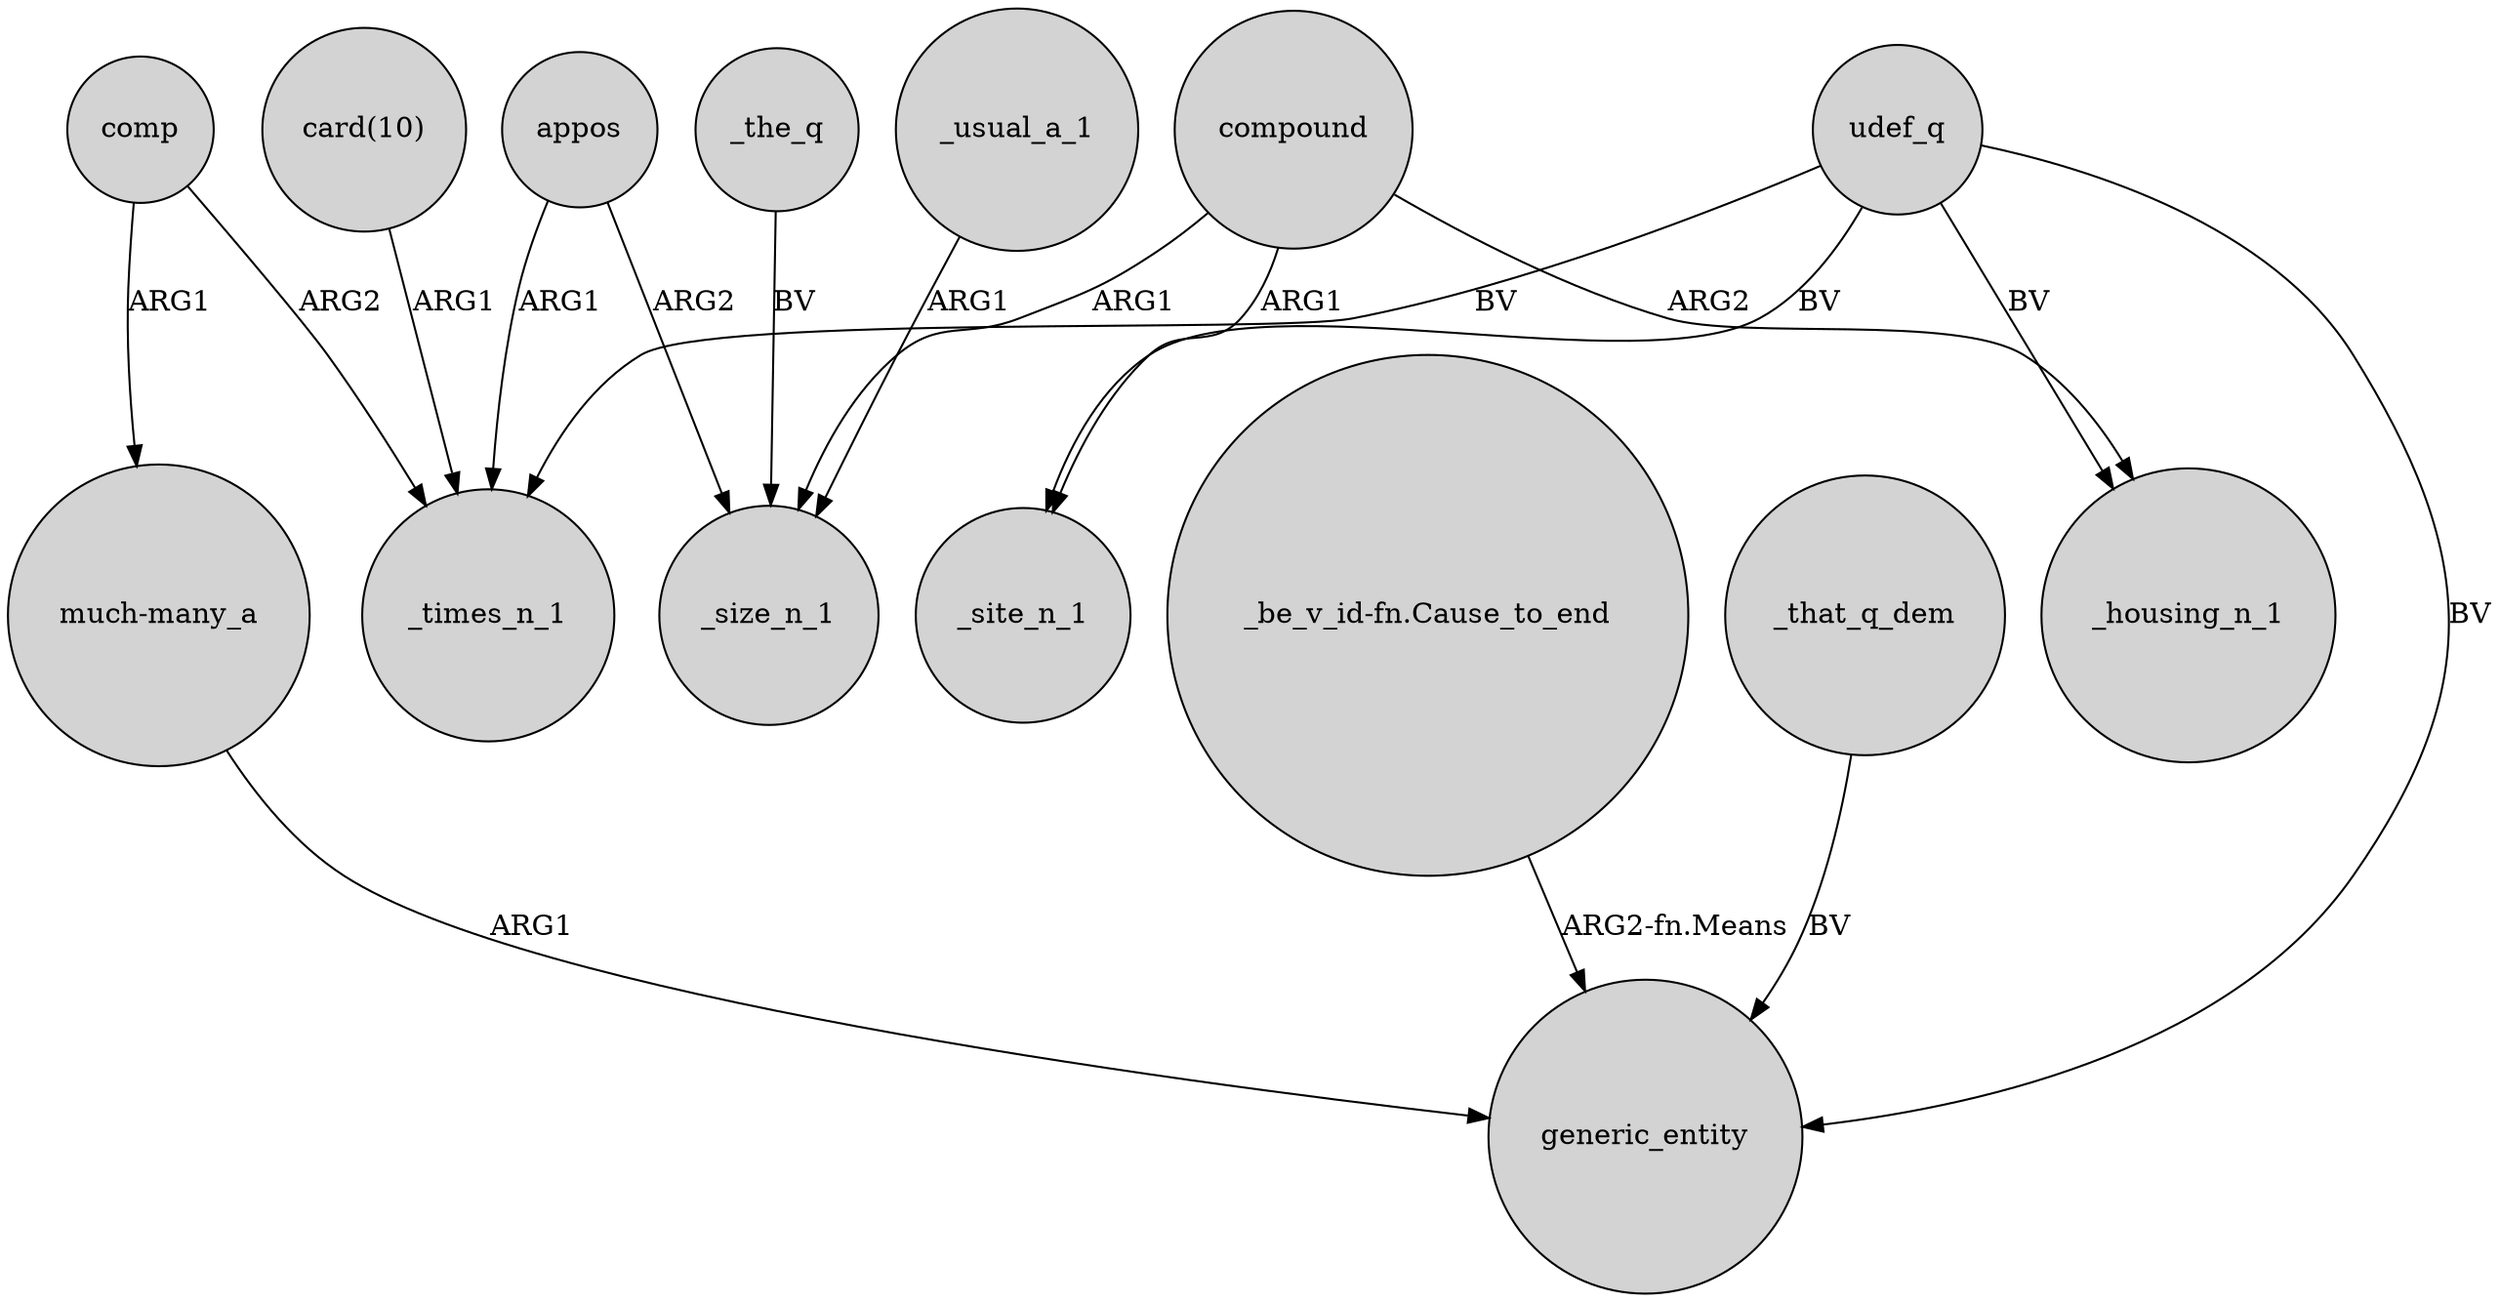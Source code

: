 digraph {
	node [shape=circle style=filled]
	"card(10)" -> _times_n_1 [label=ARG1]
	appos -> _size_n_1 [label=ARG2]
	"much-many_a" -> generic_entity [label=ARG1]
	appos -> _times_n_1 [label=ARG1]
	"_be_v_id-fn.Cause_to_end" -> generic_entity [label="ARG2-fn.Means"]
	compound -> _size_n_1 [label=ARG1]
	_that_q_dem -> generic_entity [label=BV]
	udef_q -> generic_entity [label=BV]
	compound -> _housing_n_1 [label=ARG2]
	compound -> _site_n_1 [label=ARG1]
	udef_q -> _site_n_1 [label=BV]
	_usual_a_1 -> _size_n_1 [label=ARG1]
	_the_q -> _size_n_1 [label=BV]
	udef_q -> _times_n_1 [label=BV]
	udef_q -> _housing_n_1 [label=BV]
	comp -> _times_n_1 [label=ARG2]
	comp -> "much-many_a" [label=ARG1]
}
